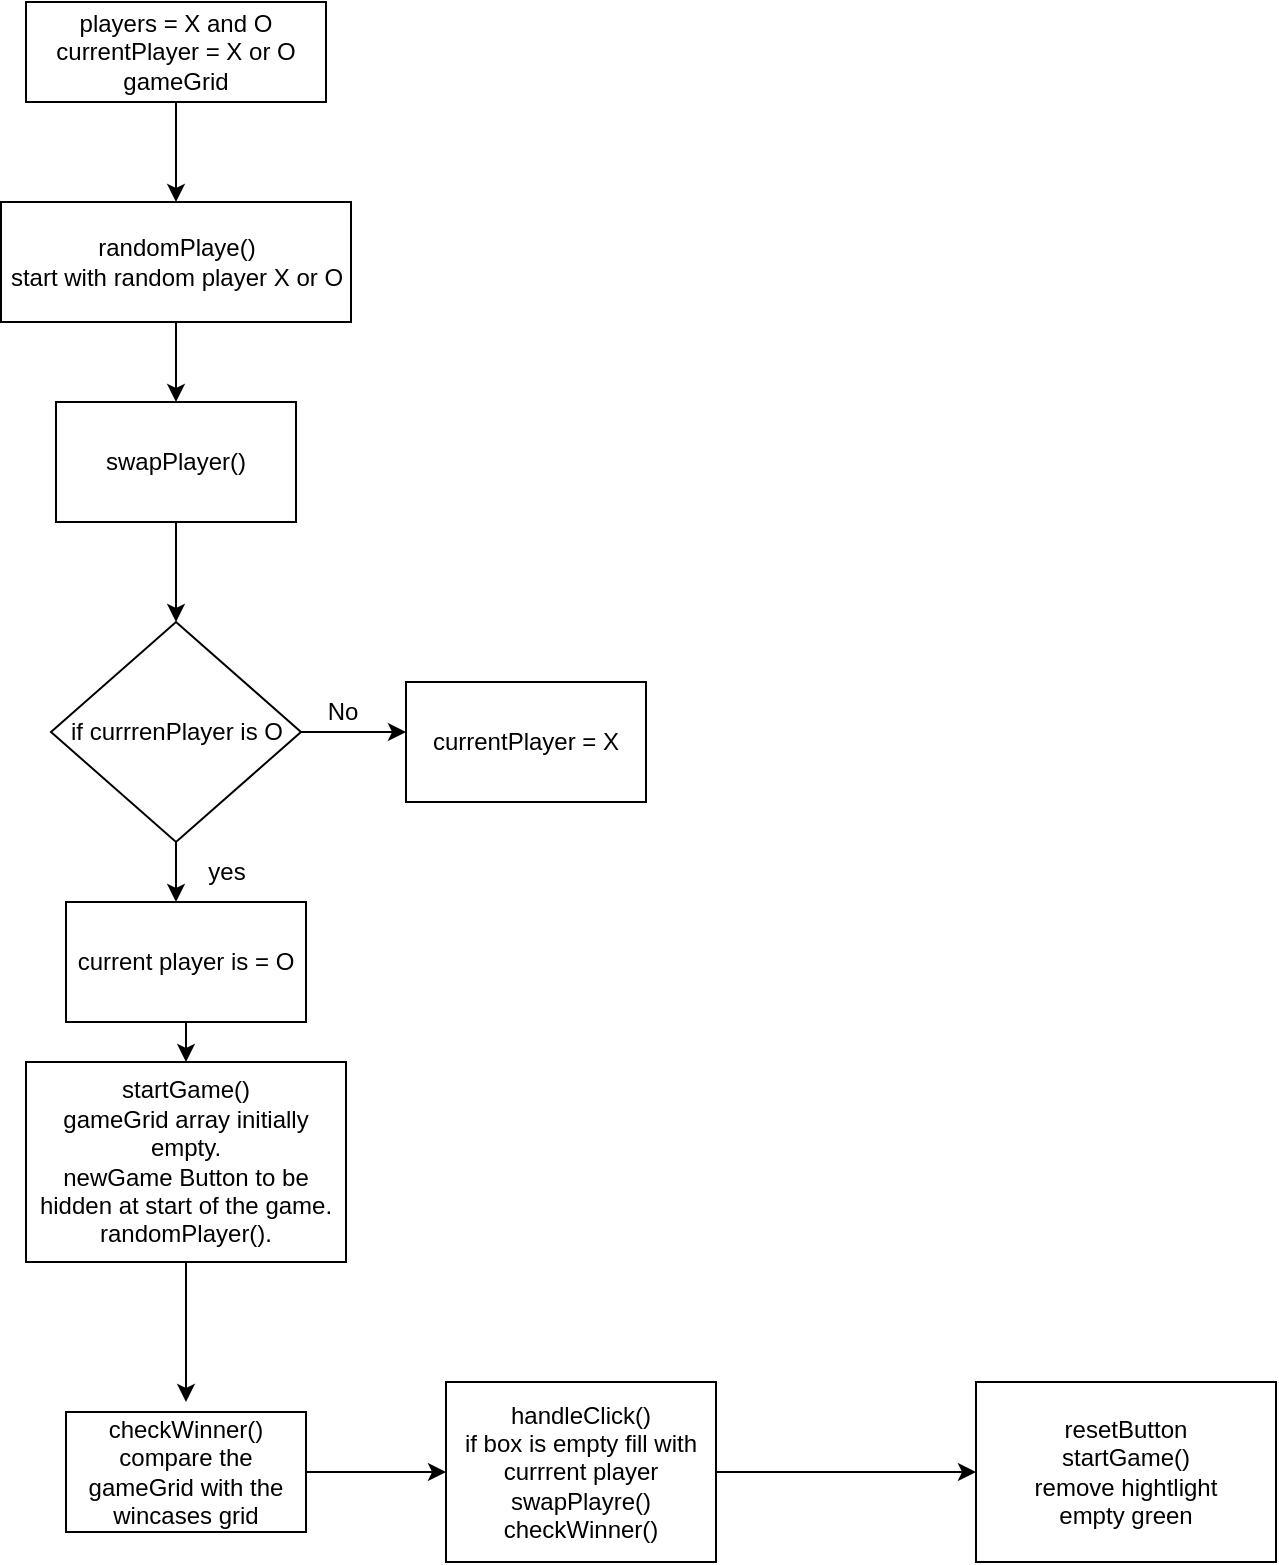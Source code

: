 <mxfile>
    <diagram id="FSWLGmmg6X4KDeFbPtFh" name="Page-1">
        <mxGraphModel dx="1510" dy="877" grid="1" gridSize="10" guides="1" tooltips="1" connect="1" arrows="1" fold="1" page="1" pageScale="1" pageWidth="827" pageHeight="1169" math="0" shadow="0">
            <root>
                <mxCell id="0"/>
                <mxCell id="1" parent="0"/>
                <mxCell id="9" style="edgeStyle=none;html=1;entryX=0.5;entryY=0;entryDx=0;entryDy=0;" edge="1" parent="1" source="6" target="8">
                    <mxGeometry relative="1" as="geometry"/>
                </mxCell>
                <mxCell id="6" value="players = X and O&lt;br&gt;currentPlayer = X or O&lt;br&gt;gameGrid" style="rounded=0;whiteSpace=wrap;html=1;" vertex="1" parent="1">
                    <mxGeometry x="50" y="50" width="150" height="50" as="geometry"/>
                </mxCell>
                <mxCell id="11" style="edgeStyle=none;html=1;entryX=0.5;entryY=0;entryDx=0;entryDy=0;" edge="1" parent="1" source="8" target="10">
                    <mxGeometry relative="1" as="geometry"/>
                </mxCell>
                <mxCell id="8" value="randomPlaye()&lt;br&gt;start with random player X or O" style="rounded=0;whiteSpace=wrap;html=1;" vertex="1" parent="1">
                    <mxGeometry x="37.5" y="150" width="175" height="60" as="geometry"/>
                </mxCell>
                <mxCell id="20" style="edgeStyle=none;html=1;" edge="1" parent="1" source="10">
                    <mxGeometry relative="1" as="geometry">
                        <mxPoint x="125" y="360" as="targetPoint"/>
                    </mxGeometry>
                </mxCell>
                <mxCell id="10" value="swapPlayer()" style="rounded=0;whiteSpace=wrap;html=1;" vertex="1" parent="1">
                    <mxGeometry x="65" y="250" width="120" height="60" as="geometry"/>
                </mxCell>
                <mxCell id="14" style="edgeStyle=none;html=1;" edge="1" parent="1" source="12">
                    <mxGeometry relative="1" as="geometry">
                        <mxPoint x="130" y="750" as="targetPoint"/>
                    </mxGeometry>
                </mxCell>
                <mxCell id="12" value="startGame()&lt;br&gt;gameGrid array initially empty.&lt;br&gt;newGame Button to be hidden at start of the game.&lt;br&gt;randomPlayer()." style="rounded=0;whiteSpace=wrap;html=1;" vertex="1" parent="1">
                    <mxGeometry x="50" y="580" width="160" height="100" as="geometry"/>
                </mxCell>
                <mxCell id="17" style="edgeStyle=none;html=1;entryX=0;entryY=0.5;entryDx=0;entryDy=0;" edge="1" parent="1" source="15" target="16">
                    <mxGeometry relative="1" as="geometry"/>
                </mxCell>
                <mxCell id="15" value="checkWinner()&lt;br&gt;compare the gameGrid with the wincases grid" style="rounded=0;whiteSpace=wrap;html=1;" vertex="1" parent="1">
                    <mxGeometry x="70" y="755" width="120" height="60" as="geometry"/>
                </mxCell>
                <mxCell id="18" style="edgeStyle=none;html=1;" edge="1" parent="1" source="16">
                    <mxGeometry relative="1" as="geometry">
                        <mxPoint x="525" y="785" as="targetPoint"/>
                    </mxGeometry>
                </mxCell>
                <mxCell id="16" value="handleClick()&lt;br&gt;if box is empty fill with currrent player&lt;br&gt;swapPlayre()&lt;br&gt;checkWinner()" style="rounded=0;whiteSpace=wrap;html=1;" vertex="1" parent="1">
                    <mxGeometry x="260" y="740" width="135" height="90" as="geometry"/>
                </mxCell>
                <mxCell id="19" value="resetButton&lt;br&gt;startGame()&lt;br&gt;remove hightlight&lt;br&gt;empty green" style="rounded=0;whiteSpace=wrap;html=1;" vertex="1" parent="1">
                    <mxGeometry x="525" y="740" width="150" height="90" as="geometry"/>
                </mxCell>
                <mxCell id="22" style="edgeStyle=none;html=1;" edge="1" parent="1" source="21">
                    <mxGeometry relative="1" as="geometry">
                        <mxPoint x="125" y="500" as="targetPoint"/>
                    </mxGeometry>
                </mxCell>
                <mxCell id="25" style="edgeStyle=none;html=1;" edge="1" parent="1" source="21">
                    <mxGeometry relative="1" as="geometry">
                        <mxPoint x="240" y="415" as="targetPoint"/>
                    </mxGeometry>
                </mxCell>
                <mxCell id="21" value="if currrenPlayer is O" style="rhombus;whiteSpace=wrap;html=1;" vertex="1" parent="1">
                    <mxGeometry x="62.5" y="360" width="125" height="110" as="geometry"/>
                </mxCell>
                <mxCell id="28" style="edgeStyle=none;html=1;entryX=0.5;entryY=0;entryDx=0;entryDy=0;" edge="1" parent="1" source="23" target="12">
                    <mxGeometry relative="1" as="geometry"/>
                </mxCell>
                <mxCell id="23" value="current player is = O" style="rounded=0;whiteSpace=wrap;html=1;" vertex="1" parent="1">
                    <mxGeometry x="70" y="500" width="120" height="60" as="geometry"/>
                </mxCell>
                <mxCell id="24" value="yes" style="text;html=1;align=center;verticalAlign=middle;resizable=0;points=[];autosize=1;strokeColor=none;fillColor=none;" vertex="1" parent="1">
                    <mxGeometry x="130" y="470" width="40" height="30" as="geometry"/>
                </mxCell>
                <mxCell id="26" value="currentPlayer = X" style="rounded=0;whiteSpace=wrap;html=1;" vertex="1" parent="1">
                    <mxGeometry x="240" y="390" width="120" height="60" as="geometry"/>
                </mxCell>
                <mxCell id="27" value="No" style="text;html=1;align=center;verticalAlign=middle;resizable=0;points=[];autosize=1;strokeColor=none;fillColor=none;" vertex="1" parent="1">
                    <mxGeometry x="187.5" y="390" width="40" height="30" as="geometry"/>
                </mxCell>
            </root>
        </mxGraphModel>
    </diagram>
</mxfile>